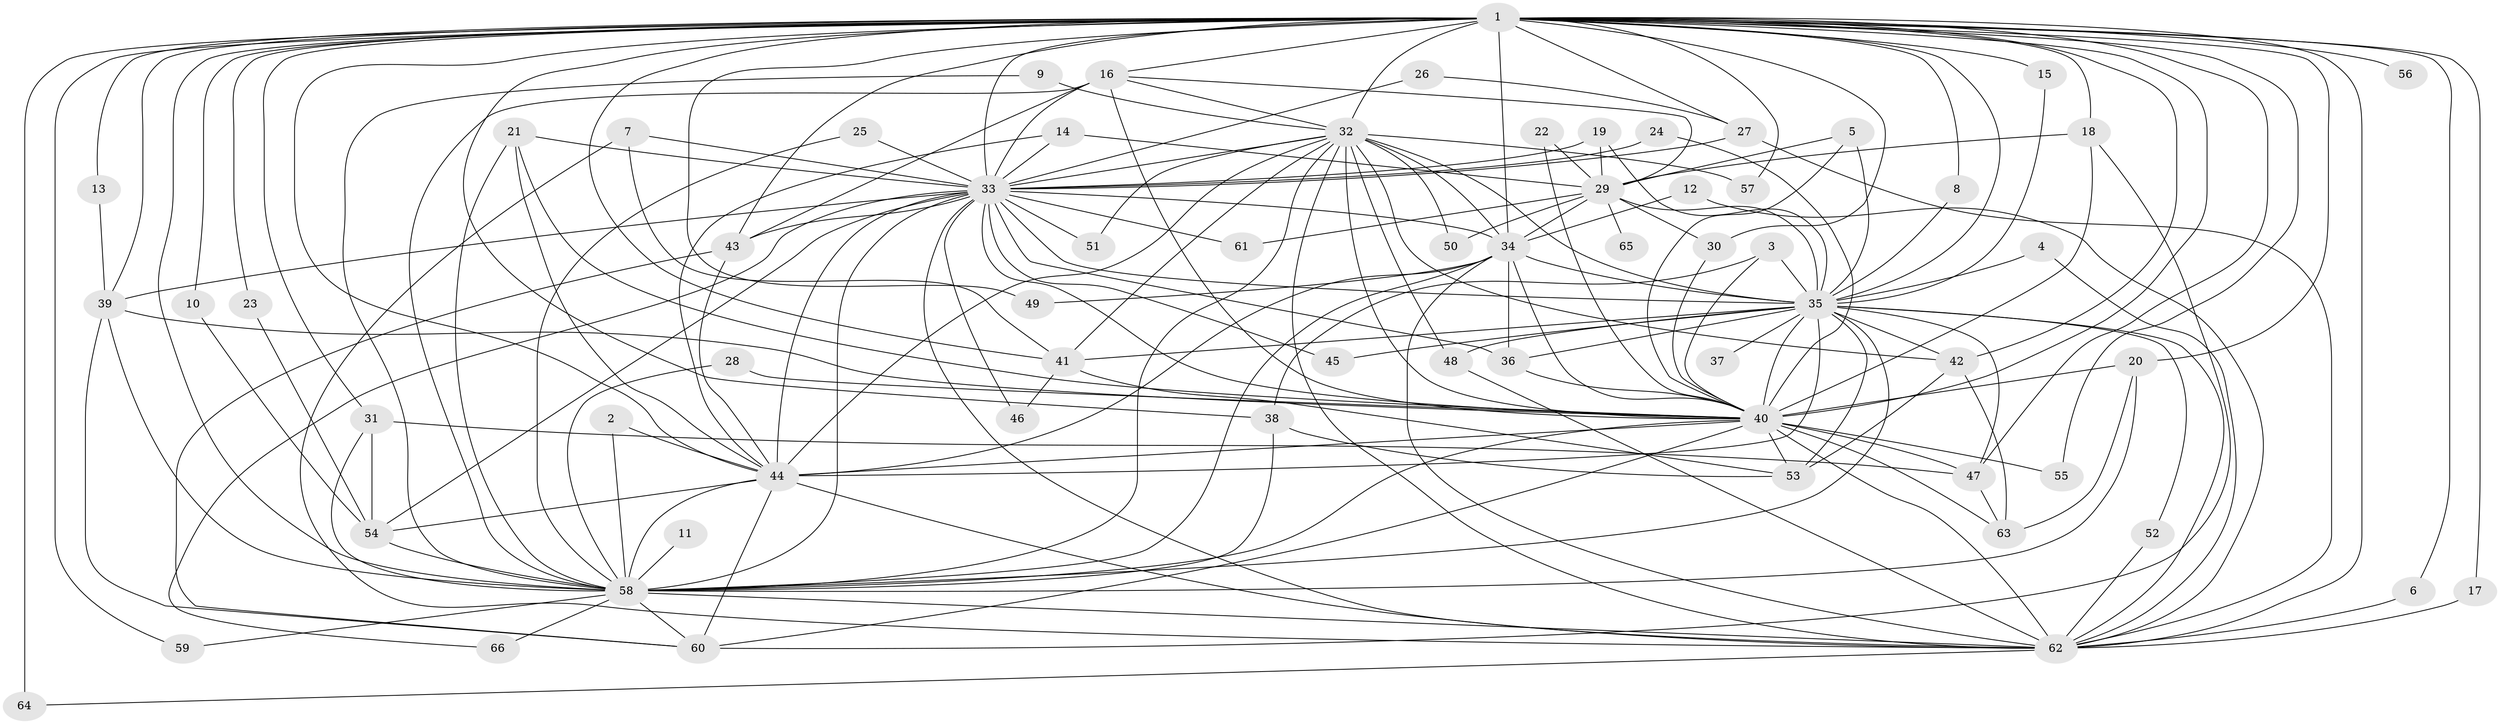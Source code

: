 // original degree distribution, {21: 0.007633587786259542, 29: 0.007633587786259542, 15: 0.007633587786259542, 28: 0.007633587786259542, 36: 0.007633587786259542, 20: 0.007633587786259542, 30: 0.007633587786259542, 17: 0.015267175572519083, 32: 0.007633587786259542, 2: 0.5877862595419847, 4: 0.07633587786259542, 7: 0.015267175572519083, 5: 0.05343511450381679, 3: 0.17557251908396945, 6: 0.007633587786259542, 11: 0.007633587786259542}
// Generated by graph-tools (version 1.1) at 2025/25/03/09/25 03:25:41]
// undirected, 66 vertices, 183 edges
graph export_dot {
graph [start="1"]
  node [color=gray90,style=filled];
  1;
  2;
  3;
  4;
  5;
  6;
  7;
  8;
  9;
  10;
  11;
  12;
  13;
  14;
  15;
  16;
  17;
  18;
  19;
  20;
  21;
  22;
  23;
  24;
  25;
  26;
  27;
  28;
  29;
  30;
  31;
  32;
  33;
  34;
  35;
  36;
  37;
  38;
  39;
  40;
  41;
  42;
  43;
  44;
  45;
  46;
  47;
  48;
  49;
  50;
  51;
  52;
  53;
  54;
  55;
  56;
  57;
  58;
  59;
  60;
  61;
  62;
  63;
  64;
  65;
  66;
  1 -- 6 [weight=1.0];
  1 -- 8 [weight=1.0];
  1 -- 10 [weight=1.0];
  1 -- 13 [weight=1.0];
  1 -- 15 [weight=1.0];
  1 -- 16 [weight=1.0];
  1 -- 17 [weight=1.0];
  1 -- 18 [weight=2.0];
  1 -- 20 [weight=1.0];
  1 -- 23 [weight=1.0];
  1 -- 27 [weight=1.0];
  1 -- 30 [weight=1.0];
  1 -- 31 [weight=1.0];
  1 -- 32 [weight=2.0];
  1 -- 33 [weight=2.0];
  1 -- 34 [weight=2.0];
  1 -- 35 [weight=3.0];
  1 -- 38 [weight=1.0];
  1 -- 39 [weight=1.0];
  1 -- 40 [weight=2.0];
  1 -- 41 [weight=1.0];
  1 -- 42 [weight=1.0];
  1 -- 43 [weight=2.0];
  1 -- 44 [weight=2.0];
  1 -- 47 [weight=1.0];
  1 -- 49 [weight=1.0];
  1 -- 55 [weight=1.0];
  1 -- 56 [weight=2.0];
  1 -- 57 [weight=1.0];
  1 -- 58 [weight=2.0];
  1 -- 59 [weight=1.0];
  1 -- 62 [weight=3.0];
  1 -- 64 [weight=2.0];
  2 -- 44 [weight=1.0];
  2 -- 58 [weight=1.0];
  3 -- 35 [weight=1.0];
  3 -- 38 [weight=1.0];
  3 -- 40 [weight=1.0];
  4 -- 35 [weight=1.0];
  4 -- 62 [weight=1.0];
  5 -- 29 [weight=1.0];
  5 -- 35 [weight=1.0];
  5 -- 40 [weight=1.0];
  6 -- 62 [weight=1.0];
  7 -- 33 [weight=1.0];
  7 -- 41 [weight=1.0];
  7 -- 62 [weight=1.0];
  8 -- 35 [weight=1.0];
  9 -- 32 [weight=1.0];
  9 -- 58 [weight=1.0];
  10 -- 54 [weight=1.0];
  11 -- 58 [weight=1.0];
  12 -- 34 [weight=1.0];
  12 -- 62 [weight=1.0];
  13 -- 39 [weight=1.0];
  14 -- 29 [weight=1.0];
  14 -- 33 [weight=1.0];
  14 -- 44 [weight=1.0];
  15 -- 35 [weight=1.0];
  16 -- 29 [weight=1.0];
  16 -- 32 [weight=1.0];
  16 -- 33 [weight=1.0];
  16 -- 40 [weight=1.0];
  16 -- 43 [weight=1.0];
  16 -- 58 [weight=1.0];
  17 -- 62 [weight=1.0];
  18 -- 29 [weight=1.0];
  18 -- 40 [weight=1.0];
  18 -- 60 [weight=1.0];
  19 -- 29 [weight=1.0];
  19 -- 33 [weight=1.0];
  19 -- 35 [weight=1.0];
  20 -- 40 [weight=1.0];
  20 -- 58 [weight=1.0];
  20 -- 63 [weight=1.0];
  21 -- 33 [weight=1.0];
  21 -- 40 [weight=1.0];
  21 -- 44 [weight=1.0];
  21 -- 58 [weight=1.0];
  22 -- 29 [weight=1.0];
  22 -- 40 [weight=1.0];
  23 -- 54 [weight=1.0];
  24 -- 33 [weight=1.0];
  24 -- 40 [weight=1.0];
  25 -- 33 [weight=1.0];
  25 -- 58 [weight=1.0];
  26 -- 27 [weight=1.0];
  26 -- 33 [weight=1.0];
  27 -- 33 [weight=1.0];
  27 -- 62 [weight=1.0];
  28 -- 40 [weight=1.0];
  28 -- 58 [weight=1.0];
  29 -- 30 [weight=1.0];
  29 -- 34 [weight=1.0];
  29 -- 35 [weight=1.0];
  29 -- 50 [weight=1.0];
  29 -- 61 [weight=1.0];
  29 -- 65 [weight=1.0];
  30 -- 40 [weight=1.0];
  31 -- 47 [weight=1.0];
  31 -- 54 [weight=1.0];
  31 -- 58 [weight=1.0];
  32 -- 33 [weight=1.0];
  32 -- 34 [weight=2.0];
  32 -- 35 [weight=2.0];
  32 -- 40 [weight=1.0];
  32 -- 41 [weight=1.0];
  32 -- 42 [weight=1.0];
  32 -- 44 [weight=2.0];
  32 -- 48 [weight=1.0];
  32 -- 50 [weight=1.0];
  32 -- 51 [weight=1.0];
  32 -- 57 [weight=1.0];
  32 -- 58 [weight=2.0];
  32 -- 62 [weight=1.0];
  33 -- 34 [weight=1.0];
  33 -- 35 [weight=2.0];
  33 -- 36 [weight=3.0];
  33 -- 39 [weight=1.0];
  33 -- 40 [weight=2.0];
  33 -- 43 [weight=1.0];
  33 -- 44 [weight=2.0];
  33 -- 45 [weight=1.0];
  33 -- 46 [weight=1.0];
  33 -- 51 [weight=1.0];
  33 -- 54 [weight=1.0];
  33 -- 58 [weight=1.0];
  33 -- 61 [weight=1.0];
  33 -- 62 [weight=1.0];
  33 -- 66 [weight=1.0];
  34 -- 35 [weight=1.0];
  34 -- 36 [weight=1.0];
  34 -- 40 [weight=1.0];
  34 -- 44 [weight=1.0];
  34 -- 49 [weight=1.0];
  34 -- 58 [weight=2.0];
  34 -- 62 [weight=1.0];
  35 -- 36 [weight=1.0];
  35 -- 37 [weight=1.0];
  35 -- 40 [weight=3.0];
  35 -- 41 [weight=2.0];
  35 -- 42 [weight=1.0];
  35 -- 44 [weight=1.0];
  35 -- 45 [weight=1.0];
  35 -- 47 [weight=1.0];
  35 -- 48 [weight=3.0];
  35 -- 52 [weight=1.0];
  35 -- 53 [weight=2.0];
  35 -- 58 [weight=2.0];
  35 -- 62 [weight=1.0];
  36 -- 40 [weight=1.0];
  38 -- 53 [weight=1.0];
  38 -- 58 [weight=1.0];
  39 -- 40 [weight=1.0];
  39 -- 58 [weight=1.0];
  39 -- 60 [weight=1.0];
  40 -- 44 [weight=1.0];
  40 -- 47 [weight=1.0];
  40 -- 53 [weight=1.0];
  40 -- 55 [weight=1.0];
  40 -- 58 [weight=1.0];
  40 -- 60 [weight=1.0];
  40 -- 62 [weight=1.0];
  40 -- 63 [weight=2.0];
  41 -- 46 [weight=1.0];
  41 -- 53 [weight=1.0];
  42 -- 53 [weight=1.0];
  42 -- 63 [weight=1.0];
  43 -- 44 [weight=1.0];
  43 -- 60 [weight=1.0];
  44 -- 54 [weight=1.0];
  44 -- 58 [weight=1.0];
  44 -- 60 [weight=1.0];
  44 -- 62 [weight=2.0];
  47 -- 63 [weight=1.0];
  48 -- 62 [weight=1.0];
  52 -- 62 [weight=1.0];
  54 -- 58 [weight=2.0];
  58 -- 59 [weight=1.0];
  58 -- 60 [weight=1.0];
  58 -- 62 [weight=1.0];
  58 -- 66 [weight=1.0];
  62 -- 64 [weight=1.0];
}
